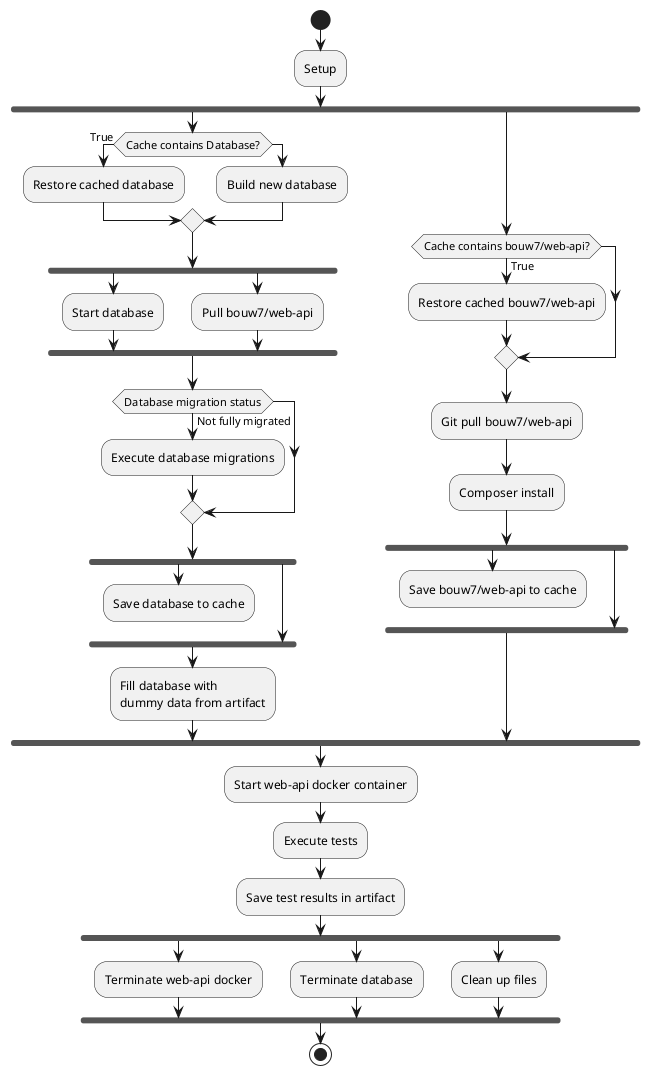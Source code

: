 @startuml Functional testing workflow activity diagram
start
:Setup;
fork
    if (Cache contains Database?) then (True)
        :Restore cached database;
    else 
        :Build new database;
    endif
    fork
        :Start database;
    fork again
        :Pull bouw7/web-api;
    end fork
    if (Database migration status) then (Not fully migrated)
        :Execute database migrations;
    endif
    fork
        :Save database to cache;
        kill
    fork again
    end fork
    :Fill database with 
    dummy data from artifact;
fork again
    if (Cache contains bouw7/web-api?) then (True)
        :Restore cached bouw7/web-api;
    endif
    :Git pull bouw7/web-api;
    :Composer install;
    fork
        :Save bouw7/web-api to cache;
        kill
    fork again
    end fork
    
end fork
:Start web-api docker container;
:Execute tests;
:Save test results in artifact;
fork
    :Terminate web-api docker;
fork again
    :Terminate database;
fork again
    :Clean up files;
end fork
stop
@enduml